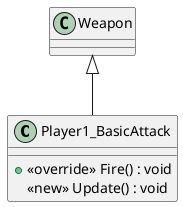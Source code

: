 @startuml
class Player1_BasicAttack {
    + <<override>> Fire() : void
    <<new>> Update() : void
}
Weapon <|-- Player1_BasicAttack
@enduml
